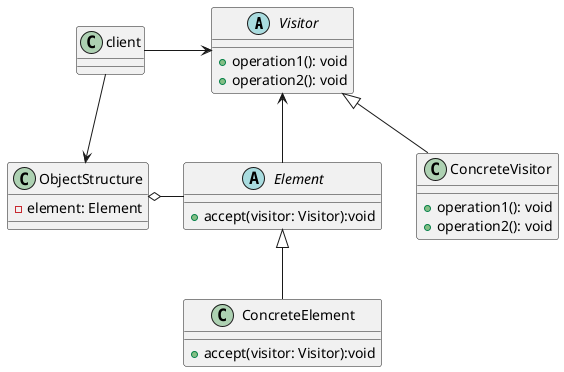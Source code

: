 @startuml

abstract class Visitor{
    + operation1(): void
    + operation2(): void
}

class ConcreteVisitor{
    + operation1(): void
    + operation2(): void
}

abstract class Element{
    + accept(visitor: Visitor):void
}

class ConcreteElement{
    + accept(visitor: Visitor):void
}

class ObjectStructure{
    - element: Element
}

class client

Visitor <|-- ConcreteVisitor
Element <|-- ConcreteElement
Visitor <-- Element

ObjectStructure o-right- Element


client --> ObjectStructure
client -right-> Visitor


@enduml
